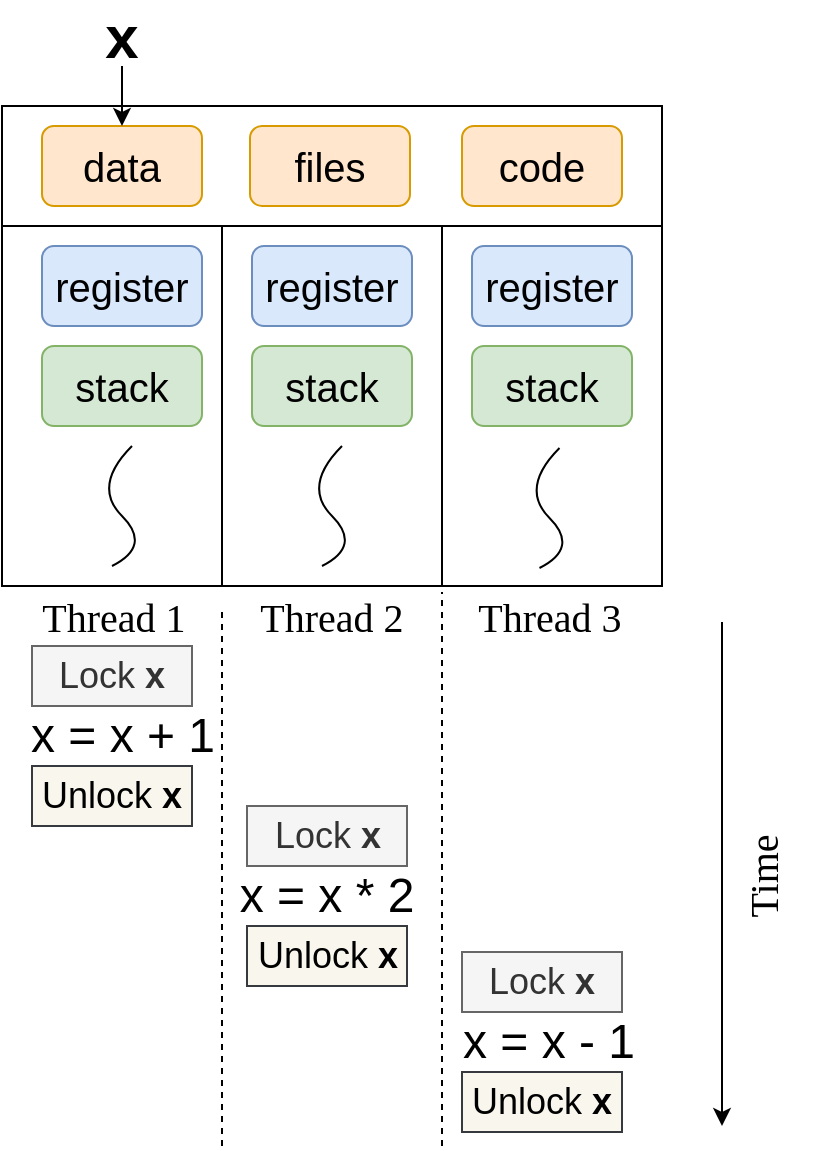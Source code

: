 <mxfile version="20.7.4" type="device"><diagram id="UhzK1AIhe0oO3-u0Gy6v" name="第 1 页"><mxGraphModel dx="969" dy="650" grid="1" gridSize="10" guides="1" tooltips="1" connect="1" arrows="1" fold="1" page="1" pageScale="1" pageWidth="827" pageHeight="1169" math="0" shadow="0"><root><mxCell id="0"/><mxCell id="1" parent="0"/><mxCell id="kAfg0jahAlVaeJuu0UPe-10" value="" style="rounded=0;whiteSpace=wrap;html=1;fontSize=18;fillColor=none;" parent="1" vertex="1"><mxGeometry x="460" y="180" width="110" height="180" as="geometry"/></mxCell><mxCell id="kAfg0jahAlVaeJuu0UPe-7" value="" style="rounded=0;whiteSpace=wrap;html=1;fontSize=18;fillColor=none;" parent="1" vertex="1"><mxGeometry x="240" y="180" width="110" height="180" as="geometry"/></mxCell><mxCell id="kAfg0jahAlVaeJuu0UPe-1" value="" style="rounded=0;whiteSpace=wrap;html=1;fillColor=none;" parent="1" vertex="1"><mxGeometry x="240" y="120" width="330" height="240" as="geometry"/></mxCell><mxCell id="kAfg0jahAlVaeJuu0UPe-2" value="" style="rounded=0;whiteSpace=wrap;html=1;fillColor=none;" parent="1" vertex="1"><mxGeometry x="240" y="120" width="330" height="60" as="geometry"/></mxCell><mxCell id="kAfg0jahAlVaeJuu0UPe-4" value="data" style="rounded=1;whiteSpace=wrap;html=1;fillColor=#ffe6cc;strokeColor=#d79b00;fontSize=20;" parent="1" vertex="1"><mxGeometry x="260" y="130" width="80" height="40" as="geometry"/></mxCell><mxCell id="kAfg0jahAlVaeJuu0UPe-5" value="files" style="rounded=1;whiteSpace=wrap;html=1;fillColor=#ffe6cc;strokeColor=#d79b00;fontSize=20;" parent="1" vertex="1"><mxGeometry x="364" y="130" width="80" height="40" as="geometry"/></mxCell><mxCell id="kAfg0jahAlVaeJuu0UPe-6" value="" style="curved=1;endArrow=none;html=1;rounded=0;fontSize=18;endFill=0;" parent="1" edge="1"><mxGeometry x="0.544" y="-7" width="50" height="50" relative="1" as="geometry"><mxPoint x="295" y="350" as="sourcePoint"/><mxPoint x="305" y="290" as="targetPoint"/><Array as="points"><mxPoint x="315" y="340"/><mxPoint x="285" y="310"/></Array><mxPoint as="offset"/></mxGeometry></mxCell><mxCell id="kAfg0jahAlVaeJuu0UPe-8" value="code" style="rounded=1;whiteSpace=wrap;html=1;fillColor=#ffe6cc;strokeColor=#d79b00;fontSize=20;" parent="1" vertex="1"><mxGeometry x="470" y="130" width="80" height="40" as="geometry"/></mxCell><mxCell id="kAfg0jahAlVaeJuu0UPe-9" value="" style="rounded=0;whiteSpace=wrap;html=1;fontSize=18;fillColor=none;" parent="1" vertex="1"><mxGeometry x="350" y="180" width="110" height="180" as="geometry"/></mxCell><mxCell id="kAfg0jahAlVaeJuu0UPe-11" value="" style="curved=1;endArrow=none;html=1;rounded=0;fontSize=18;endFill=0;" parent="1" edge="1"><mxGeometry x="0.575" y="-6" width="50" height="50" relative="1" as="geometry"><mxPoint x="400" y="350" as="sourcePoint"/><mxPoint x="410" y="290" as="targetPoint"/><Array as="points"><mxPoint x="420" y="340"/><mxPoint x="390" y="310"/></Array><mxPoint as="offset"/></mxGeometry></mxCell><mxCell id="kAfg0jahAlVaeJuu0UPe-12" value="" style="curved=1;endArrow=none;html=1;rounded=0;fontSize=18;endFill=0;" parent="1" edge="1"><mxGeometry width="50" height="50" relative="1" as="geometry"><mxPoint x="508.75" y="351" as="sourcePoint"/><mxPoint x="518.75" y="291" as="targetPoint"/><Array as="points"><mxPoint x="528.75" y="341"/><mxPoint x="498.75" y="311"/></Array></mxGeometry></mxCell><mxCell id="kAfg0jahAlVaeJuu0UPe-13" value="register" style="rounded=1;whiteSpace=wrap;html=1;fontSize=20;fillColor=#dae8fc;strokeColor=#6c8ebf;" parent="1" vertex="1"><mxGeometry x="260" y="190" width="80" height="40" as="geometry"/></mxCell><mxCell id="kAfg0jahAlVaeJuu0UPe-14" value="register" style="rounded=1;whiteSpace=wrap;html=1;fontSize=20;fillColor=#dae8fc;strokeColor=#6c8ebf;" parent="1" vertex="1"><mxGeometry x="365" y="190" width="80" height="40" as="geometry"/></mxCell><mxCell id="kAfg0jahAlVaeJuu0UPe-15" value="register" style="rounded=1;whiteSpace=wrap;html=1;fontSize=20;fillColor=#dae8fc;strokeColor=#6c8ebf;" parent="1" vertex="1"><mxGeometry x="475" y="190" width="80" height="40" as="geometry"/></mxCell><mxCell id="kAfg0jahAlVaeJuu0UPe-16" value="stack" style="rounded=1;whiteSpace=wrap;html=1;fontSize=20;fillColor=#d5e8d4;strokeColor=#82b366;" parent="1" vertex="1"><mxGeometry x="260" y="240" width="80" height="40" as="geometry"/></mxCell><mxCell id="kAfg0jahAlVaeJuu0UPe-17" value="stack" style="rounded=1;whiteSpace=wrap;html=1;fontSize=20;fillColor=#d5e8d4;strokeColor=#82b366;" parent="1" vertex="1"><mxGeometry x="365" y="240" width="80" height="40" as="geometry"/></mxCell><mxCell id="kAfg0jahAlVaeJuu0UPe-18" value="stack" style="rounded=1;whiteSpace=wrap;html=1;fontSize=20;fillColor=#d5e8d4;strokeColor=#82b366;" parent="1" vertex="1"><mxGeometry x="475" y="240" width="80" height="40" as="geometry"/></mxCell><mxCell id="_CHHR4Vwk50QgDs2RINX-1" value="&lt;font size=&quot;1&quot; style=&quot;&quot;&gt;&lt;b style=&quot;font-size: 30px;&quot;&gt;x&lt;/b&gt;&lt;/font&gt;" style="text;html=1;strokeColor=none;fillColor=none;align=center;verticalAlign=middle;whiteSpace=wrap;rounded=0;" parent="1" vertex="1"><mxGeometry x="270" y="70" width="60" height="30" as="geometry"/></mxCell><mxCell id="_CHHR4Vwk50QgDs2RINX-2" value="" style="endArrow=classic;html=1;rounded=0;fontSize=24;exitX=0.5;exitY=1;exitDx=0;exitDy=0;" parent="1" source="_CHHR4Vwk50QgDs2RINX-1" target="kAfg0jahAlVaeJuu0UPe-4" edge="1"><mxGeometry width="50" height="50" relative="1" as="geometry"><mxPoint x="10" y="190" as="sourcePoint"/><mxPoint x="60" y="140" as="targetPoint"/></mxGeometry></mxCell><mxCell id="_CHHR4Vwk50QgDs2RINX-3" value="x = x + 1" style="text;html=1;strokeColor=none;fillColor=none;align=center;verticalAlign=middle;whiteSpace=wrap;rounded=0;fontSize=24;" parent="1" vertex="1"><mxGeometry x="252.5" y="420" width="95" height="30" as="geometry"/></mxCell><mxCell id="_CHHR4Vwk50QgDs2RINX-4" value="x = x * 2" style="text;html=1;strokeColor=none;fillColor=none;align=center;verticalAlign=middle;whiteSpace=wrap;rounded=0;fontSize=24;" parent="1" vertex="1"><mxGeometry x="355" y="500" width="95" height="30" as="geometry"/></mxCell><mxCell id="_CHHR4Vwk50QgDs2RINX-5" value="x = x - 1" style="text;html=1;strokeColor=none;fillColor=none;align=center;verticalAlign=middle;whiteSpace=wrap;rounded=0;fontSize=24;" parent="1" vertex="1"><mxGeometry x="466.25" y="573" width="95" height="30" as="geometry"/></mxCell><mxCell id="_CHHR4Vwk50QgDs2RINX-6" value="" style="endArrow=classic;html=1;rounded=0;fontSize=24;" parent="1" edge="1"><mxGeometry width="50" height="50" relative="1" as="geometry"><mxPoint x="600" y="378" as="sourcePoint"/><mxPoint x="600" y="630" as="targetPoint"/></mxGeometry></mxCell><mxCell id="_CHHR4Vwk50QgDs2RINX-7" value="" style="endArrow=none;dashed=1;html=1;rounded=0;fontSize=24;" parent="1" edge="1"><mxGeometry width="50" height="50" relative="1" as="geometry"><mxPoint x="350" y="640" as="sourcePoint"/><mxPoint x="350" y="371" as="targetPoint"/></mxGeometry></mxCell><mxCell id="_CHHR4Vwk50QgDs2RINX-8" value="" style="endArrow=none;dashed=1;html=1;rounded=0;fontSize=24;" parent="1" edge="1"><mxGeometry width="50" height="50" relative="1" as="geometry"><mxPoint x="460" y="640" as="sourcePoint"/><mxPoint x="460" y="363" as="targetPoint"/></mxGeometry></mxCell><mxCell id="_CHHR4Vwk50QgDs2RINX-10" value="&lt;font style=&quot;font-size: 20px;&quot; face=&quot;Tahoma&quot;&gt;Thread 1&lt;/font&gt;" style="text;html=1;strokeColor=none;fillColor=none;align=center;verticalAlign=middle;whiteSpace=wrap;rounded=0;fontSize=24;" parent="1" vertex="1"><mxGeometry x="246.25" y="360" width="100" height="30" as="geometry"/></mxCell><mxCell id="_CHHR4Vwk50QgDs2RINX-11" value="&lt;font style=&quot;font-size: 20px;&quot; face=&quot;Tahoma&quot;&gt;Thread 2&lt;/font&gt;" style="text;html=1;strokeColor=none;fillColor=none;align=center;verticalAlign=middle;whiteSpace=wrap;rounded=0;fontSize=24;" parent="1" vertex="1"><mxGeometry x="355" y="360" width="100" height="30" as="geometry"/></mxCell><mxCell id="_CHHR4Vwk50QgDs2RINX-12" value="&lt;font style=&quot;font-size: 20px;&quot; face=&quot;Tahoma&quot;&gt;Thread 3&lt;/font&gt;" style="text;html=1;strokeColor=none;fillColor=none;align=center;verticalAlign=middle;whiteSpace=wrap;rounded=0;fontSize=24;" parent="1" vertex="1"><mxGeometry x="463.75" y="360" width="100" height="30" as="geometry"/></mxCell><mxCell id="_CHHR4Vwk50QgDs2RINX-13" value="Time" style="text;html=1;strokeColor=none;fillColor=none;align=center;verticalAlign=middle;whiteSpace=wrap;rounded=0;fontFamily=Tahoma;fontSize=20;horizontal=0;" parent="1" vertex="1"><mxGeometry x="590" y="490" width="60" height="30" as="geometry"/></mxCell><mxCell id="1tYrDfh8BnWtjXA0c9np-1" value="&lt;font style=&quot;font-size: 18px;&quot;&gt;Lock &lt;b&gt;x&lt;/b&gt;&lt;/font&gt;" style="rounded=0;whiteSpace=wrap;html=1;fillColor=#f5f5f5;fontColor=#333333;strokeColor=#666666;" vertex="1" parent="1"><mxGeometry x="255" y="390" width="80" height="30" as="geometry"/></mxCell><mxCell id="1tYrDfh8BnWtjXA0c9np-2" value="&lt;font style=&quot;font-size: 18px;&quot;&gt;Unlock &lt;b&gt;x&lt;/b&gt;&lt;/font&gt;" style="rounded=0;whiteSpace=wrap;html=1;fillColor=#f9f7ed;strokeColor=#36393d;" vertex="1" parent="1"><mxGeometry x="255" y="450" width="80" height="30" as="geometry"/></mxCell><mxCell id="1tYrDfh8BnWtjXA0c9np-3" value="&lt;font style=&quot;font-size: 18px;&quot;&gt;Lock &lt;b&gt;x&lt;/b&gt;&lt;/font&gt;" style="rounded=0;whiteSpace=wrap;html=1;fillColor=#f5f5f5;fontColor=#333333;strokeColor=#666666;" vertex="1" parent="1"><mxGeometry x="362.5" y="470" width="80" height="30" as="geometry"/></mxCell><mxCell id="1tYrDfh8BnWtjXA0c9np-4" value="&lt;font style=&quot;font-size: 18px;&quot;&gt;Unlock &lt;b&gt;x&lt;/b&gt;&lt;/font&gt;" style="rounded=0;whiteSpace=wrap;html=1;fillColor=#f9f7ed;strokeColor=#36393d;" vertex="1" parent="1"><mxGeometry x="362.5" y="530" width="80" height="30" as="geometry"/></mxCell><mxCell id="1tYrDfh8BnWtjXA0c9np-5" value="&lt;font style=&quot;font-size: 18px;&quot;&gt;Lock &lt;b&gt;x&lt;/b&gt;&lt;/font&gt;" style="rounded=0;whiteSpace=wrap;html=1;fillColor=#f5f5f5;fontColor=#333333;strokeColor=#666666;" vertex="1" parent="1"><mxGeometry x="470" y="543" width="80" height="30" as="geometry"/></mxCell><mxCell id="1tYrDfh8BnWtjXA0c9np-6" value="&lt;font style=&quot;font-size: 18px;&quot;&gt;Unlock &lt;b&gt;x&lt;/b&gt;&lt;/font&gt;" style="rounded=0;whiteSpace=wrap;html=1;fillColor=#f9f7ed;strokeColor=#36393d;" vertex="1" parent="1"><mxGeometry x="470" y="603" width="80" height="30" as="geometry"/></mxCell></root></mxGraphModel></diagram></mxfile>